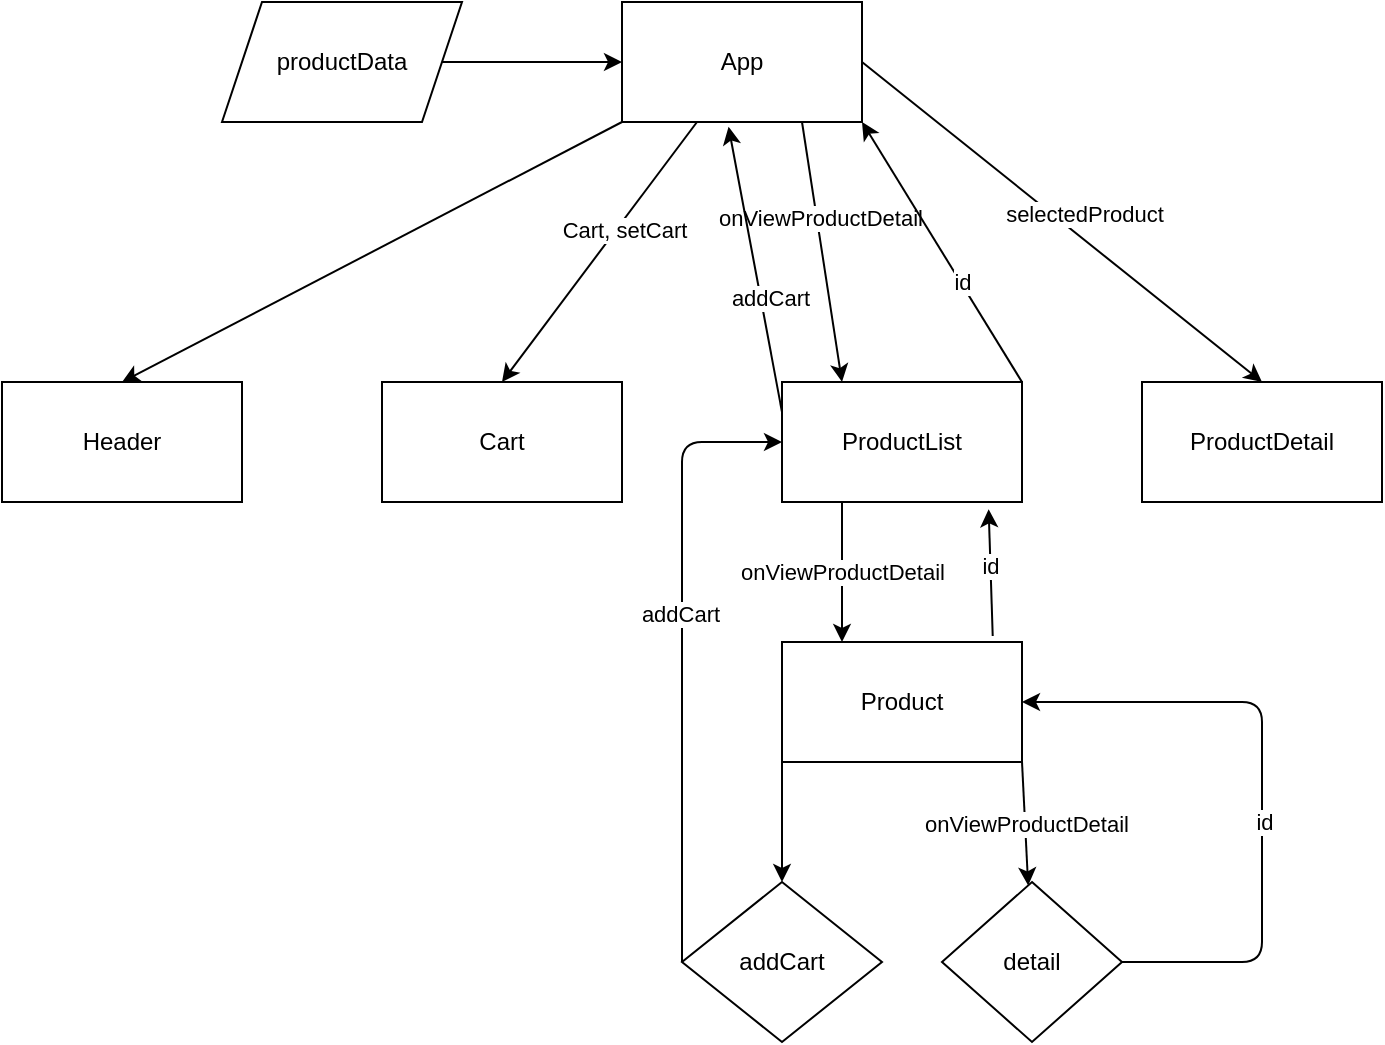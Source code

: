 <mxfile>
    <diagram id="o2n5Sa_7-oydwAr9cDuY" name="Page-1">
        <mxGraphModel dx="570" dy="469" grid="1" gridSize="10" guides="1" tooltips="1" connect="1" arrows="1" fold="1" page="1" pageScale="1" pageWidth="850" pageHeight="1100" math="0" shadow="0">
            <root>
                <mxCell id="0"/>
                <mxCell id="1" parent="0"/>
                <mxCell id="7" style="edgeStyle=none;html=1;entryX=0.5;entryY=0;entryDx=0;entryDy=0;exitX=0;exitY=1;exitDx=0;exitDy=0;" parent="1" source="2" target="3" edge="1">
                    <mxGeometry relative="1" as="geometry"/>
                </mxCell>
                <mxCell id="8" style="edgeStyle=none;html=1;entryX=0.5;entryY=0;entryDx=0;entryDy=0;" parent="1" source="2" target="4" edge="1">
                    <mxGeometry relative="1" as="geometry"/>
                </mxCell>
                <mxCell id="27" value="Cart, setCart" style="edgeLabel;html=1;align=center;verticalAlign=middle;resizable=0;points=[];" parent="8" vertex="1" connectable="0">
                    <mxGeometry x="-0.204" y="3" relative="1" as="geometry">
                        <mxPoint as="offset"/>
                    </mxGeometry>
                </mxCell>
                <mxCell id="10" style="edgeStyle=none;html=1;entryX=0.5;entryY=0;entryDx=0;entryDy=0;exitX=1;exitY=0.5;exitDx=0;exitDy=0;" parent="1" source="2" target="6" edge="1">
                    <mxGeometry relative="1" as="geometry"/>
                </mxCell>
                <mxCell id="37" value="selectedProduct" style="edgeLabel;html=1;align=center;verticalAlign=middle;resizable=0;points=[];" parent="10" vertex="1" connectable="0">
                    <mxGeometry x="-0.089" y="-4" relative="1" as="geometry">
                        <mxPoint x="22" as="offset"/>
                    </mxGeometry>
                </mxCell>
                <mxCell id="38" style="edgeStyle=none;html=1;entryX=0.25;entryY=0;entryDx=0;entryDy=0;exitX=0.75;exitY=1;exitDx=0;exitDy=0;" parent="1" source="2" target="5" edge="1">
                    <mxGeometry relative="1" as="geometry"/>
                </mxCell>
                <mxCell id="39" value="onViewProductDetail" style="edgeLabel;html=1;align=center;verticalAlign=middle;resizable=0;points=[];" parent="38" vertex="1" connectable="0">
                    <mxGeometry x="-0.273" y="1" relative="1" as="geometry">
                        <mxPoint as="offset"/>
                    </mxGeometry>
                </mxCell>
                <mxCell id="2" value="App" style="whiteSpace=wrap;html=1;" parent="1" vertex="1">
                    <mxGeometry x="330" y="80" width="120" height="60" as="geometry"/>
                </mxCell>
                <mxCell id="3" value="Header" style="whiteSpace=wrap;html=1;" parent="1" vertex="1">
                    <mxGeometry x="20" y="270" width="120" height="60" as="geometry"/>
                </mxCell>
                <mxCell id="4" value="Cart" style="whiteSpace=wrap;html=1;" parent="1" vertex="1">
                    <mxGeometry x="210" y="270" width="120" height="60" as="geometry"/>
                </mxCell>
                <mxCell id="13" value="onViewProductDetail" style="edgeStyle=none;html=1;exitX=0.25;exitY=1;exitDx=0;exitDy=0;entryX=0.25;entryY=0;entryDx=0;entryDy=0;" parent="1" source="5" target="12" edge="1">
                    <mxGeometry relative="1" as="geometry"/>
                </mxCell>
                <mxCell id="20" style="edgeStyle=none;html=1;entryX=0.444;entryY=1.039;entryDx=0;entryDy=0;entryPerimeter=0;exitX=0;exitY=0.25;exitDx=0;exitDy=0;" parent="1" source="5" target="2" edge="1">
                    <mxGeometry relative="1" as="geometry"/>
                </mxCell>
                <mxCell id="25" value="addCart" style="edgeLabel;html=1;align=center;verticalAlign=middle;resizable=0;points=[];" parent="20" vertex="1" connectable="0">
                    <mxGeometry x="-0.205" y="-4" relative="1" as="geometry">
                        <mxPoint as="offset"/>
                    </mxGeometry>
                </mxCell>
                <mxCell id="44" style="edgeStyle=none;html=1;entryX=1;entryY=1;entryDx=0;entryDy=0;exitX=1;exitY=0;exitDx=0;exitDy=0;" parent="1" source="5" target="2" edge="1">
                    <mxGeometry relative="1" as="geometry"/>
                </mxCell>
                <mxCell id="45" value="id" style="edgeLabel;html=1;align=center;verticalAlign=middle;resizable=0;points=[];" parent="44" vertex="1" connectable="0">
                    <mxGeometry x="-0.76" y="-1" relative="1" as="geometry">
                        <mxPoint x="-21" y="-34" as="offset"/>
                    </mxGeometry>
                </mxCell>
                <mxCell id="5" value="ProductList" style="whiteSpace=wrap;html=1;" parent="1" vertex="1">
                    <mxGeometry x="410" y="270" width="120" height="60" as="geometry"/>
                </mxCell>
                <mxCell id="6" value="ProductDetail" style="whiteSpace=wrap;html=1;" parent="1" vertex="1">
                    <mxGeometry x="590" y="270" width="120" height="60" as="geometry"/>
                </mxCell>
                <mxCell id="23" style="edgeStyle=none;html=1;entryX=0.5;entryY=0;entryDx=0;entryDy=0;exitX=0;exitY=1;exitDx=0;exitDy=0;" parent="1" source="12" target="14" edge="1">
                    <mxGeometry relative="1" as="geometry"/>
                </mxCell>
                <mxCell id="42" style="edgeStyle=none;html=1;entryX=0.861;entryY=1.061;entryDx=0;entryDy=0;entryPerimeter=0;exitX=0.878;exitY=-0.05;exitDx=0;exitDy=0;exitPerimeter=0;" parent="1" source="12" target="5" edge="1">
                    <mxGeometry relative="1" as="geometry">
                        <mxPoint x="513" y="390" as="sourcePoint"/>
                    </mxGeometry>
                </mxCell>
                <mxCell id="43" value="id" style="edgeLabel;html=1;align=center;verticalAlign=middle;resizable=0;points=[];" parent="42" vertex="1" connectable="0">
                    <mxGeometry x="0.514" relative="1" as="geometry">
                        <mxPoint y="13" as="offset"/>
                    </mxGeometry>
                </mxCell>
                <mxCell id="47" value="onViewProductDetail" style="edgeStyle=none;html=1;exitX=1;exitY=1;exitDx=0;exitDy=0;" parent="1" source="12" target="46" edge="1">
                    <mxGeometry relative="1" as="geometry"/>
                </mxCell>
                <mxCell id="12" value="Product" style="whiteSpace=wrap;html=1;" parent="1" vertex="1">
                    <mxGeometry x="410" y="400" width="120" height="60" as="geometry"/>
                </mxCell>
                <mxCell id="24" style="edgeStyle=none;html=1;entryX=0;entryY=0.5;entryDx=0;entryDy=0;exitX=0;exitY=0.5;exitDx=0;exitDy=0;" parent="1" source="14" target="5" edge="1">
                    <mxGeometry relative="1" as="geometry">
                        <Array as="points">
                            <mxPoint x="360" y="530"/>
                            <mxPoint x="360" y="410"/>
                            <mxPoint x="360" y="300"/>
                        </Array>
                    </mxGeometry>
                </mxCell>
                <mxCell id="26" value="addCart" style="edgeLabel;html=1;align=center;verticalAlign=middle;resizable=0;points=[];" parent="24" vertex="1" connectable="0">
                    <mxGeometry x="0.227" y="1" relative="1" as="geometry">
                        <mxPoint y="16" as="offset"/>
                    </mxGeometry>
                </mxCell>
                <mxCell id="14" value="addCart" style="rhombus;whiteSpace=wrap;html=1;" parent="1" vertex="1">
                    <mxGeometry x="360" y="520" width="100" height="80" as="geometry"/>
                </mxCell>
                <mxCell id="34" style="edgeStyle=none;html=1;entryX=0;entryY=0.5;entryDx=0;entryDy=0;" parent="1" source="30" target="2" edge="1">
                    <mxGeometry relative="1" as="geometry"/>
                </mxCell>
                <mxCell id="30" value="productData" style="shape=parallelogram;perimeter=parallelogramPerimeter;whiteSpace=wrap;html=1;fixedSize=1;" parent="1" vertex="1">
                    <mxGeometry x="130" y="80" width="120" height="60" as="geometry"/>
                </mxCell>
                <mxCell id="48" style="edgeStyle=none;html=1;entryX=1;entryY=0.5;entryDx=0;entryDy=0;" parent="1" source="46" target="12" edge="1">
                    <mxGeometry relative="1" as="geometry">
                        <Array as="points">
                            <mxPoint x="650" y="560"/>
                            <mxPoint x="650" y="430"/>
                        </Array>
                    </mxGeometry>
                </mxCell>
                <mxCell id="49" value="id" style="edgeLabel;html=1;align=center;verticalAlign=middle;resizable=0;points=[];" parent="48" vertex="1" connectable="0">
                    <mxGeometry x="0.106" y="-1" relative="1" as="geometry">
                        <mxPoint y="37" as="offset"/>
                    </mxGeometry>
                </mxCell>
                <mxCell id="46" value="detail" style="rhombus;whiteSpace=wrap;html=1;" parent="1" vertex="1">
                    <mxGeometry x="490" y="520" width="90" height="80" as="geometry"/>
                </mxCell>
            </root>
        </mxGraphModel>
    </diagram>
</mxfile>